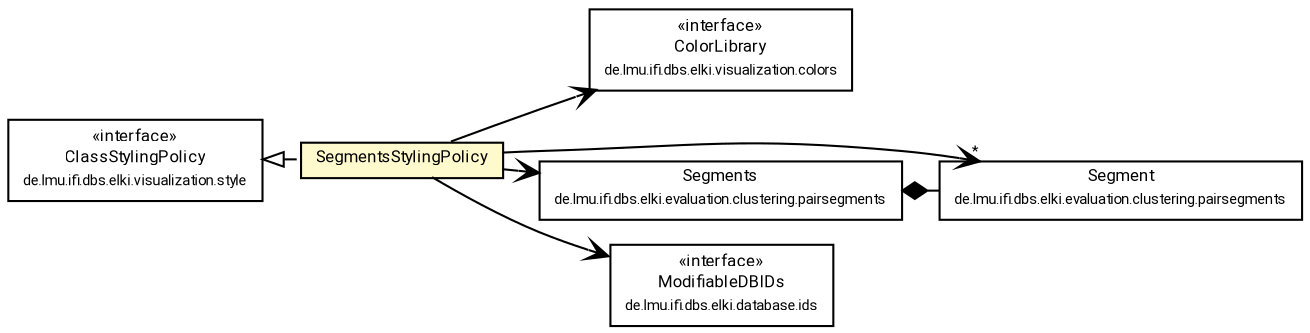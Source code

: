 #!/usr/local/bin/dot
#
# Class diagram 
# Generated by UMLGraph version R5_7_2-60-g0e99a6 (http://www.spinellis.gr/umlgraph/)
#

digraph G {
	graph [fontnames="svg"]
	edge [fontname="Roboto",fontsize=7,labelfontname="Roboto",labelfontsize=7,color="black"];
	node [fontname="Roboto",fontcolor="black",fontsize=8,shape=plaintext,margin=0,width=0,height=0];
	nodesep=0.15;
	ranksep=0.25;
	rankdir=LR;
	// de.lmu.ifi.dbs.elki.visualization.colors.ColorLibrary
	c9159855 [label=<<table title="de.lmu.ifi.dbs.elki.visualization.colors.ColorLibrary" border="0" cellborder="1" cellspacing="0" cellpadding="2" href="../../colors/ColorLibrary.html" target="_parent">
		<tr><td><table border="0" cellspacing="0" cellpadding="1">
		<tr><td align="center" balign="center"> &#171;interface&#187; </td></tr>
		<tr><td align="center" balign="center"> <font face="Roboto">ColorLibrary</font> </td></tr>
		<tr><td align="center" balign="center"> <font face="Roboto" point-size="7.0">de.lmu.ifi.dbs.elki.visualization.colors</font> </td></tr>
		</table></td></tr>
		</table>>, URL="../../colors/ColorLibrary.html"];
	// de.lmu.ifi.dbs.elki.visualization.style.ClassStylingPolicy
	c9159866 [label=<<table title="de.lmu.ifi.dbs.elki.visualization.style.ClassStylingPolicy" border="0" cellborder="1" cellspacing="0" cellpadding="2" href="../../style/ClassStylingPolicy.html" target="_parent">
		<tr><td><table border="0" cellspacing="0" cellpadding="1">
		<tr><td align="center" balign="center"> &#171;interface&#187; </td></tr>
		<tr><td align="center" balign="center"> <font face="Roboto">ClassStylingPolicy</font> </td></tr>
		<tr><td align="center" balign="center"> <font face="Roboto" point-size="7.0">de.lmu.ifi.dbs.elki.visualization.style</font> </td></tr>
		</table></td></tr>
		</table>>, URL="../../style/ClassStylingPolicy.html"];
	// de.lmu.ifi.dbs.elki.visualization.visualizers.pairsegments.SegmentsStylingPolicy
	c9159992 [label=<<table title="de.lmu.ifi.dbs.elki.visualization.visualizers.pairsegments.SegmentsStylingPolicy" border="0" cellborder="1" cellspacing="0" cellpadding="2" bgcolor="lemonChiffon" href="SegmentsStylingPolicy.html" target="_parent">
		<tr><td><table border="0" cellspacing="0" cellpadding="1">
		<tr><td align="center" balign="center"> <font face="Roboto">SegmentsStylingPolicy</font> </td></tr>
		</table></td></tr>
		</table>>, URL="SegmentsStylingPolicy.html"];
	// de.lmu.ifi.dbs.elki.evaluation.clustering.pairsegments.Segment
	c9160114 [label=<<table title="de.lmu.ifi.dbs.elki.evaluation.clustering.pairsegments.Segment" border="0" cellborder="1" cellspacing="0" cellpadding="2" href="../../../evaluation/clustering/pairsegments/Segment.html" target="_parent">
		<tr><td><table border="0" cellspacing="0" cellpadding="1">
		<tr><td align="center" balign="center"> <font face="Roboto">Segment</font> </td></tr>
		<tr><td align="center" balign="center"> <font face="Roboto" point-size="7.0">de.lmu.ifi.dbs.elki.evaluation.clustering.pairsegments</font> </td></tr>
		</table></td></tr>
		</table>>, URL="../../../evaluation/clustering/pairsegments/Segment.html"];
	// de.lmu.ifi.dbs.elki.evaluation.clustering.pairsegments.Segments
	c9160115 [label=<<table title="de.lmu.ifi.dbs.elki.evaluation.clustering.pairsegments.Segments" border="0" cellborder="1" cellspacing="0" cellpadding="2" href="../../../evaluation/clustering/pairsegments/Segments.html" target="_parent">
		<tr><td><table border="0" cellspacing="0" cellpadding="1">
		<tr><td align="center" balign="center"> <font face="Roboto">Segments</font> </td></tr>
		<tr><td align="center" balign="center"> <font face="Roboto" point-size="7.0">de.lmu.ifi.dbs.elki.evaluation.clustering.pairsegments</font> </td></tr>
		</table></td></tr>
		</table>>, URL="../../../evaluation/clustering/pairsegments/Segments.html"];
	// de.lmu.ifi.dbs.elki.database.ids.ModifiableDBIDs
	c9160853 [label=<<table title="de.lmu.ifi.dbs.elki.database.ids.ModifiableDBIDs" border="0" cellborder="1" cellspacing="0" cellpadding="2" href="../../../database/ids/ModifiableDBIDs.html" target="_parent">
		<tr><td><table border="0" cellspacing="0" cellpadding="1">
		<tr><td align="center" balign="center"> &#171;interface&#187; </td></tr>
		<tr><td align="center" balign="center"> <font face="Roboto">ModifiableDBIDs</font> </td></tr>
		<tr><td align="center" balign="center"> <font face="Roboto" point-size="7.0">de.lmu.ifi.dbs.elki.database.ids</font> </td></tr>
		</table></td></tr>
		</table>>, URL="../../../database/ids/ModifiableDBIDs.html"];
	// de.lmu.ifi.dbs.elki.visualization.visualizers.pairsegments.SegmentsStylingPolicy implements de.lmu.ifi.dbs.elki.visualization.style.ClassStylingPolicy
	c9159866 -> c9159992 [arrowtail=empty,style=dashed,dir=back,weight=9];
	// de.lmu.ifi.dbs.elki.evaluation.clustering.pairsegments.Segments composed de.lmu.ifi.dbs.elki.evaluation.clustering.pairsegments.Segment
	c9160115 -> c9160114 [arrowhead=none,arrowtail=diamond,dir=back,weight=6];
	// de.lmu.ifi.dbs.elki.visualization.visualizers.pairsegments.SegmentsStylingPolicy navassoc de.lmu.ifi.dbs.elki.evaluation.clustering.pairsegments.Segments
	c9159992 -> c9160115 [arrowhead=open,weight=1];
	// de.lmu.ifi.dbs.elki.visualization.visualizers.pairsegments.SegmentsStylingPolicy navassoc de.lmu.ifi.dbs.elki.evaluation.clustering.pairsegments.Segment
	c9159992 -> c9160114 [arrowhead=open,weight=1,headlabel="*"];
	// de.lmu.ifi.dbs.elki.visualization.visualizers.pairsegments.SegmentsStylingPolicy navassoc de.lmu.ifi.dbs.elki.database.ids.ModifiableDBIDs
	c9159992 -> c9160853 [arrowhead=open,weight=1];
	// de.lmu.ifi.dbs.elki.visualization.visualizers.pairsegments.SegmentsStylingPolicy navassoc de.lmu.ifi.dbs.elki.visualization.colors.ColorLibrary
	c9159992 -> c9159855 [arrowhead=open,weight=1];
}

